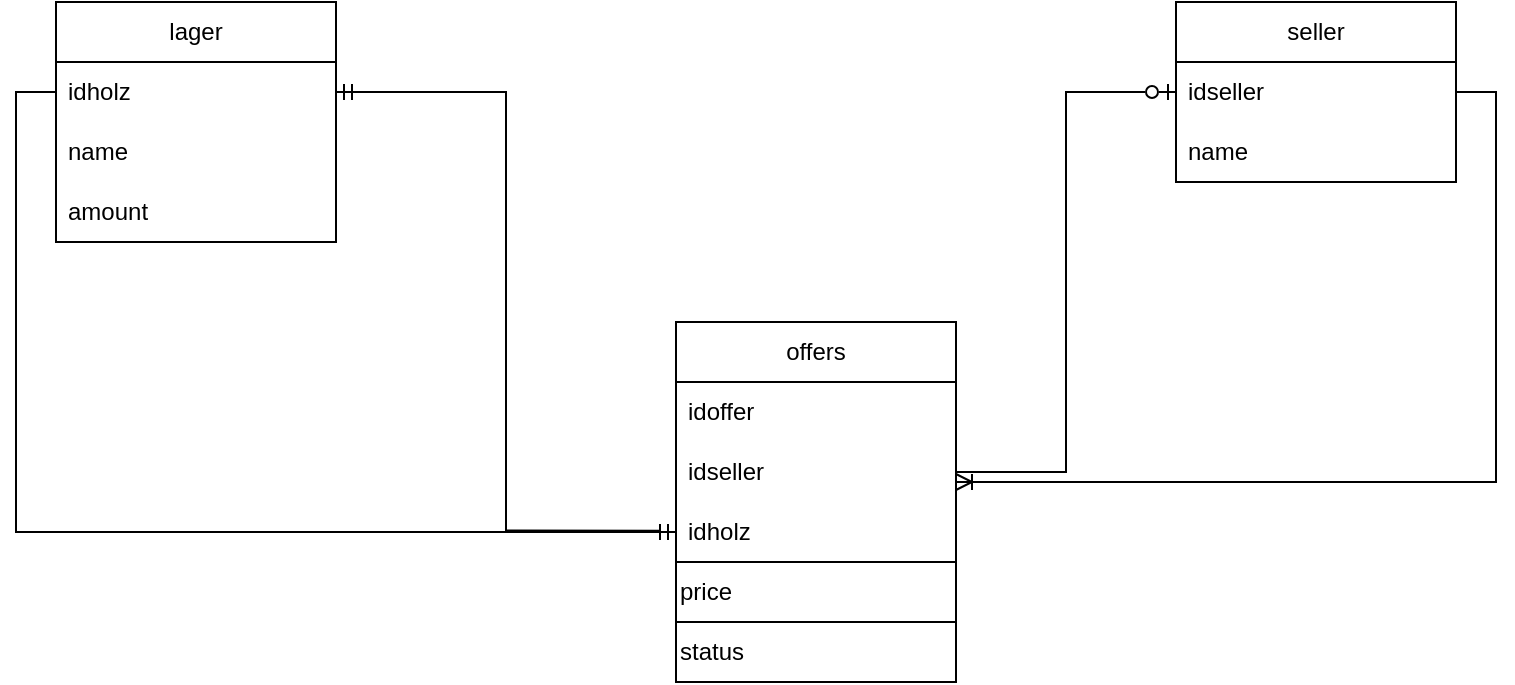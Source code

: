 <mxfile version="24.7.6">
  <diagram name="Seite-1" id="pwk5XuEdPp5jRQpxxDjb">
    <mxGraphModel dx="836" dy="482" grid="1" gridSize="10" guides="1" tooltips="1" connect="1" arrows="1" fold="1" page="1" pageScale="1" pageWidth="827" pageHeight="1169" math="0" shadow="0">
      <root>
        <mxCell id="0" />
        <mxCell id="1" parent="0" />
        <mxCell id="ycJJPdgTDZp8nKDkqWjr-1" value="lager" style="swimlane;fontStyle=0;childLayout=stackLayout;horizontal=1;startSize=30;horizontalStack=0;resizeParent=1;resizeParentMax=0;resizeLast=0;collapsible=1;marginBottom=0;whiteSpace=wrap;html=1;" vertex="1" parent="1">
          <mxGeometry x="60" y="40" width="140" height="120" as="geometry" />
        </mxCell>
        <mxCell id="ycJJPdgTDZp8nKDkqWjr-2" value="idholz" style="text;strokeColor=none;fillColor=none;align=left;verticalAlign=middle;spacingLeft=4;spacingRight=4;overflow=hidden;points=[[0,0.5],[1,0.5]];portConstraint=eastwest;rotatable=0;whiteSpace=wrap;html=1;" vertex="1" parent="ycJJPdgTDZp8nKDkqWjr-1">
          <mxGeometry y="30" width="140" height="30" as="geometry" />
        </mxCell>
        <mxCell id="ycJJPdgTDZp8nKDkqWjr-3" value="name" style="text;strokeColor=none;fillColor=none;align=left;verticalAlign=middle;spacingLeft=4;spacingRight=4;overflow=hidden;points=[[0,0.5],[1,0.5]];portConstraint=eastwest;rotatable=0;whiteSpace=wrap;html=1;" vertex="1" parent="ycJJPdgTDZp8nKDkqWjr-1">
          <mxGeometry y="60" width="140" height="30" as="geometry" />
        </mxCell>
        <mxCell id="ycJJPdgTDZp8nKDkqWjr-4" value="amount" style="text;strokeColor=none;fillColor=none;align=left;verticalAlign=middle;spacingLeft=4;spacingRight=4;overflow=hidden;points=[[0,0.5],[1,0.5]];portConstraint=eastwest;rotatable=0;whiteSpace=wrap;html=1;" vertex="1" parent="ycJJPdgTDZp8nKDkqWjr-1">
          <mxGeometry y="90" width="140" height="30" as="geometry" />
        </mxCell>
        <mxCell id="ycJJPdgTDZp8nKDkqWjr-12" value="seller" style="swimlane;fontStyle=0;childLayout=stackLayout;horizontal=1;startSize=30;horizontalStack=0;resizeParent=1;resizeParentMax=0;resizeLast=0;collapsible=1;marginBottom=0;whiteSpace=wrap;html=1;" vertex="1" parent="1">
          <mxGeometry x="620" y="40" width="140" height="90" as="geometry" />
        </mxCell>
        <mxCell id="ycJJPdgTDZp8nKDkqWjr-31" style="edgeStyle=orthogonalEdgeStyle;rounded=0;orthogonalLoop=1;jettySize=auto;html=1;exitX=1;exitY=0.5;exitDx=0;exitDy=0;endArrow=ERoneToMany;endFill=0;" edge="1" parent="ycJJPdgTDZp8nKDkqWjr-12" source="ycJJPdgTDZp8nKDkqWjr-13">
          <mxGeometry relative="1" as="geometry">
            <mxPoint x="-110" y="240" as="targetPoint" />
            <Array as="points">
              <mxPoint x="160" y="45" />
              <mxPoint x="160" y="240" />
            </Array>
          </mxGeometry>
        </mxCell>
        <mxCell id="ycJJPdgTDZp8nKDkqWjr-13" value="idseller" style="text;strokeColor=none;fillColor=none;align=left;verticalAlign=middle;spacingLeft=4;spacingRight=4;overflow=hidden;points=[[0,0.5],[1,0.5]];portConstraint=eastwest;rotatable=0;whiteSpace=wrap;html=1;" vertex="1" parent="ycJJPdgTDZp8nKDkqWjr-12">
          <mxGeometry y="30" width="140" height="30" as="geometry" />
        </mxCell>
        <mxCell id="ycJJPdgTDZp8nKDkqWjr-14" value="name" style="text;strokeColor=none;fillColor=none;align=left;verticalAlign=middle;spacingLeft=4;spacingRight=4;overflow=hidden;points=[[0,0.5],[1,0.5]];portConstraint=eastwest;rotatable=0;whiteSpace=wrap;html=1;" vertex="1" parent="ycJJPdgTDZp8nKDkqWjr-12">
          <mxGeometry y="60" width="140" height="30" as="geometry" />
        </mxCell>
        <mxCell id="ycJJPdgTDZp8nKDkqWjr-15" value="&lt;br&gt;&lt;div&gt;&lt;br&gt;&lt;/div&gt;&lt;div&gt;&lt;br&gt;&lt;/div&gt;" style="text;strokeColor=none;fillColor=none;align=left;verticalAlign=middle;spacingLeft=4;spacingRight=4;overflow=hidden;points=[[0,0.5],[1,0.5]];portConstraint=eastwest;rotatable=0;whiteSpace=wrap;html=1;" vertex="1" parent="ycJJPdgTDZp8nKDkqWjr-12">
          <mxGeometry y="90" width="140" as="geometry" />
        </mxCell>
        <mxCell id="ycJJPdgTDZp8nKDkqWjr-17" value="offers" style="swimlane;fontStyle=0;childLayout=stackLayout;horizontal=1;startSize=30;horizontalStack=0;resizeParent=1;resizeParentMax=0;resizeLast=0;collapsible=1;marginBottom=0;whiteSpace=wrap;html=1;" vertex="1" parent="1">
          <mxGeometry x="370" y="200" width="140" height="150" as="geometry">
            <mxRectangle x="640" y="40" width="70" height="30" as="alternateBounds" />
          </mxGeometry>
        </mxCell>
        <mxCell id="ycJJPdgTDZp8nKDkqWjr-18" value="idoffer" style="text;strokeColor=none;fillColor=none;align=left;verticalAlign=middle;spacingLeft=4;spacingRight=4;overflow=hidden;points=[[0,0.5],[1,0.5]];portConstraint=eastwest;rotatable=0;whiteSpace=wrap;html=1;" vertex="1" parent="ycJJPdgTDZp8nKDkqWjr-17">
          <mxGeometry y="30" width="140" height="30" as="geometry" />
        </mxCell>
        <mxCell id="ycJJPdgTDZp8nKDkqWjr-19" value="idseller" style="text;strokeColor=none;fillColor=none;align=left;verticalAlign=middle;spacingLeft=4;spacingRight=4;overflow=hidden;points=[[0,0.5],[1,0.5]];portConstraint=eastwest;rotatable=0;whiteSpace=wrap;html=1;" vertex="1" parent="ycJJPdgTDZp8nKDkqWjr-17">
          <mxGeometry y="60" width="140" height="30" as="geometry" />
        </mxCell>
        <mxCell id="ycJJPdgTDZp8nKDkqWjr-20" value="idholz" style="text;strokeColor=none;fillColor=none;align=left;verticalAlign=middle;spacingLeft=4;spacingRight=4;overflow=hidden;points=[[0,0.5],[1,0.5]];portConstraint=eastwest;rotatable=0;whiteSpace=wrap;html=1;" vertex="1" parent="ycJJPdgTDZp8nKDkqWjr-17">
          <mxGeometry y="90" width="140" height="30" as="geometry" />
        </mxCell>
        <mxCell id="ycJJPdgTDZp8nKDkqWjr-22" value="price" style="whiteSpace=wrap;html=1;align=left;flipH=0;flipV=0;direction=east;" vertex="1" parent="ycJJPdgTDZp8nKDkqWjr-17">
          <mxGeometry y="120" width="140" height="30" as="geometry" />
        </mxCell>
        <mxCell id="ycJJPdgTDZp8nKDkqWjr-24" value="status" style="whiteSpace=wrap;html=1;align=left;" vertex="1" parent="1">
          <mxGeometry x="370" y="350" width="140" height="30" as="geometry" />
        </mxCell>
        <mxCell id="ycJJPdgTDZp8nKDkqWjr-28" style="edgeStyle=orthogonalEdgeStyle;rounded=0;orthogonalLoop=1;jettySize=auto;html=1;exitX=-0.054;exitY=0.478;exitDx=0;exitDy=0;entryX=1;entryY=0.5;entryDx=0;entryDy=0;exitPerimeter=0;endArrow=ERmandOne;endFill=0;" edge="1" parent="1" source="ycJJPdgTDZp8nKDkqWjr-20" target="ycJJPdgTDZp8nKDkqWjr-2">
          <mxGeometry relative="1" as="geometry" />
        </mxCell>
        <mxCell id="ycJJPdgTDZp8nKDkqWjr-29" style="edgeStyle=orthogonalEdgeStyle;rounded=0;orthogonalLoop=1;jettySize=auto;html=1;exitX=0;exitY=0.5;exitDx=0;exitDy=0;entryX=0;entryY=0.5;entryDx=0;entryDy=0;endArrow=ERmandOne;endFill=0;" edge="1" parent="1" source="ycJJPdgTDZp8nKDkqWjr-2" target="ycJJPdgTDZp8nKDkqWjr-20">
          <mxGeometry relative="1" as="geometry">
            <mxPoint x="300.0" y="250" as="targetPoint" />
          </mxGeometry>
        </mxCell>
        <mxCell id="ycJJPdgTDZp8nKDkqWjr-30" style="edgeStyle=orthogonalEdgeStyle;rounded=0;orthogonalLoop=1;jettySize=auto;html=1;exitX=1;exitY=0.5;exitDx=0;exitDy=0;entryX=0;entryY=0.5;entryDx=0;entryDy=0;endArrow=ERzeroToOne;endFill=0;" edge="1" parent="1" source="ycJJPdgTDZp8nKDkqWjr-19" target="ycJJPdgTDZp8nKDkqWjr-13">
          <mxGeometry relative="1" as="geometry" />
        </mxCell>
      </root>
    </mxGraphModel>
  </diagram>
</mxfile>
